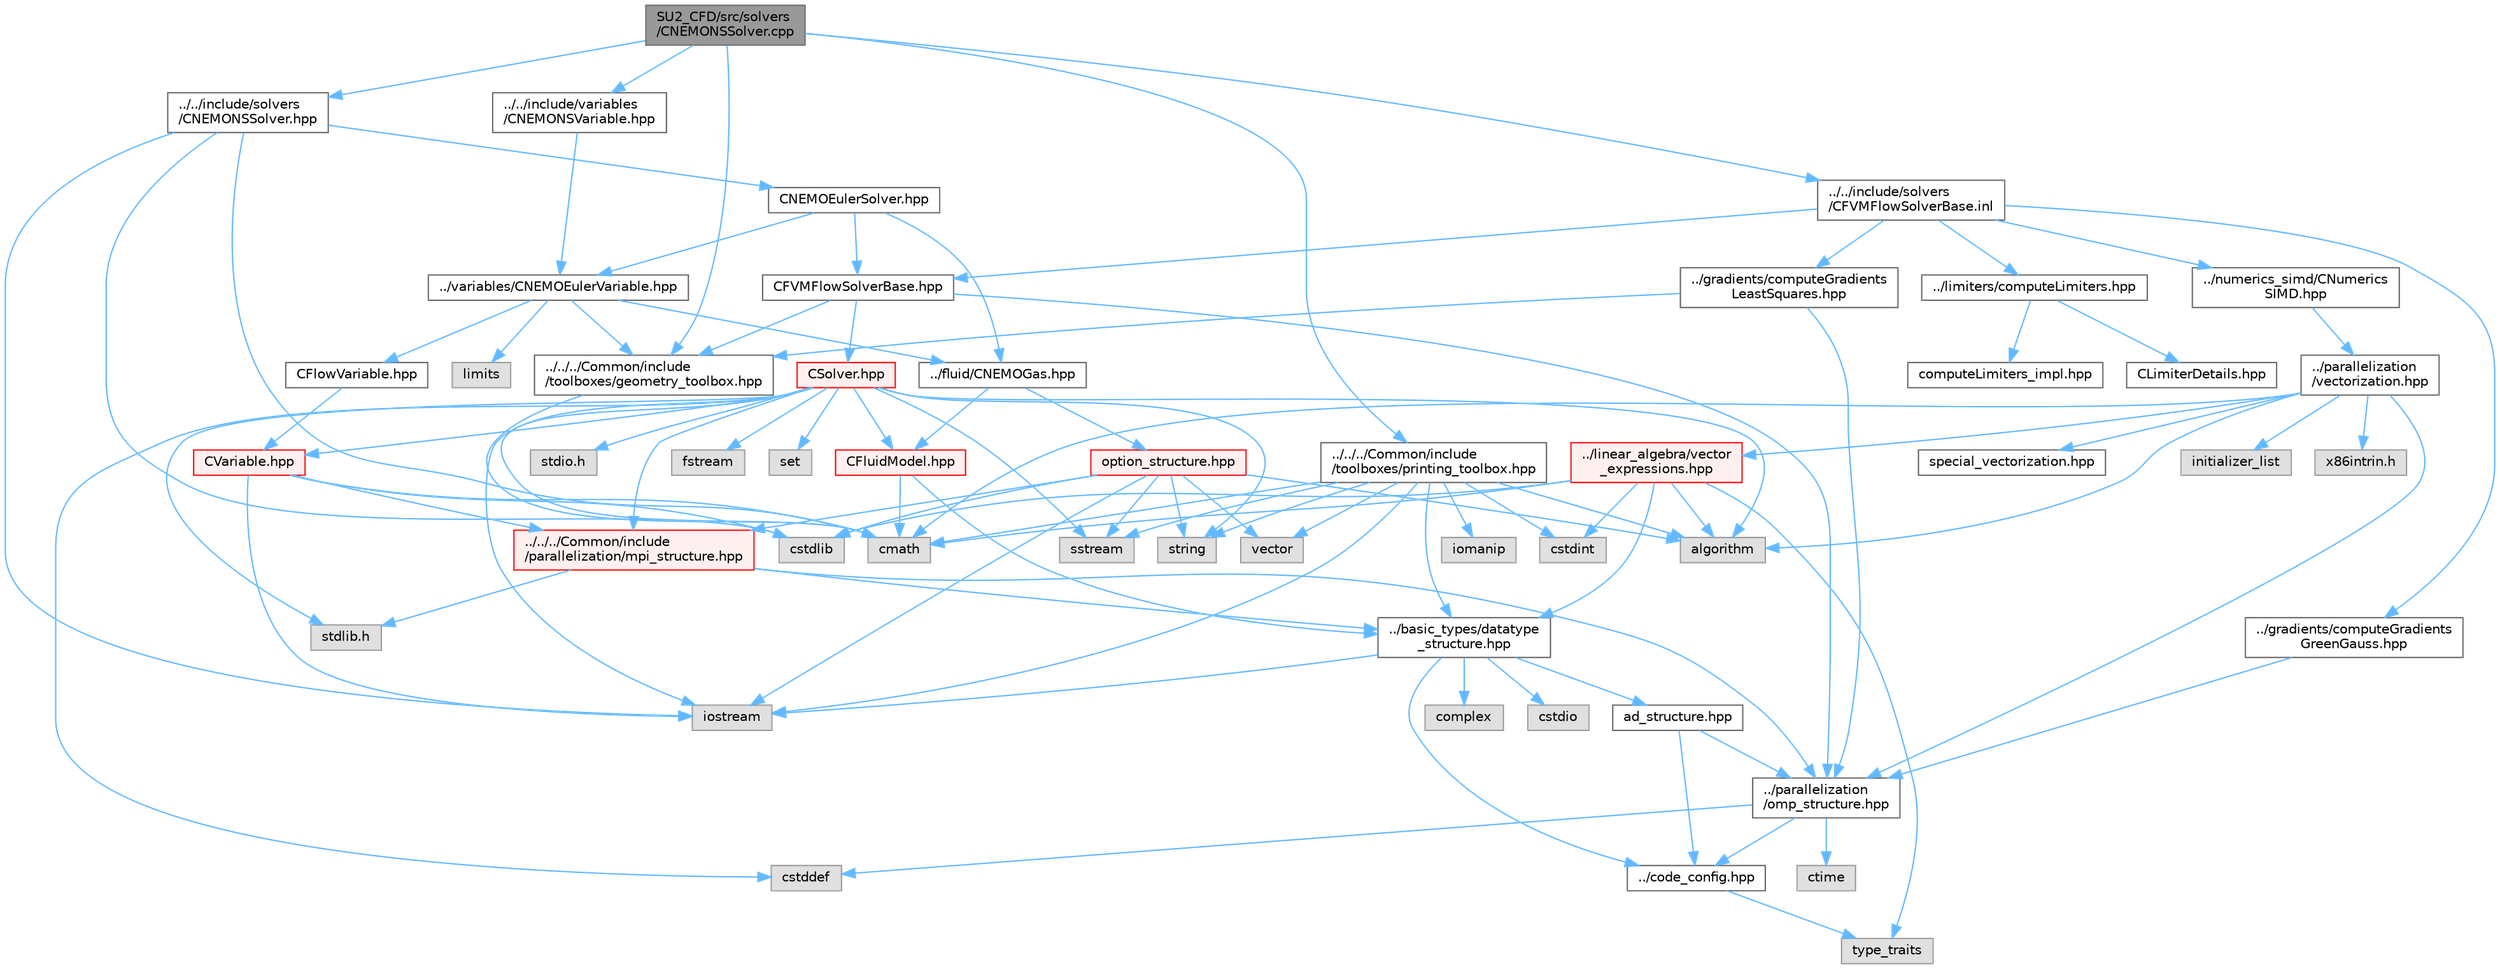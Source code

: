 digraph "SU2_CFD/src/solvers/CNEMONSSolver.cpp"
{
 // LATEX_PDF_SIZE
  bgcolor="transparent";
  edge [fontname=Helvetica,fontsize=10,labelfontname=Helvetica,labelfontsize=10];
  node [fontname=Helvetica,fontsize=10,shape=box,height=0.2,width=0.4];
  Node1 [id="Node000001",label="SU2_CFD/src/solvers\l/CNEMONSSolver.cpp",height=0.2,width=0.4,color="gray40", fillcolor="grey60", style="filled", fontcolor="black",tooltip="Headers of the CNEMONSSolver class."];
  Node1 -> Node2 [id="edge1_Node000001_Node000002",color="steelblue1",style="solid",tooltip=" "];
  Node2 [id="Node000002",label="../../include/solvers\l/CNEMONSSolver.hpp",height=0.2,width=0.4,color="grey40", fillcolor="white", style="filled",URL="$CNEMONSSolver_8hpp.html",tooltip="Headers of the CNEMONSSolver class."];
  Node2 -> Node3 [id="edge2_Node000002_Node000003",color="steelblue1",style="solid",tooltip=" "];
  Node3 [id="Node000003",label="cmath",height=0.2,width=0.4,color="grey60", fillcolor="#E0E0E0", style="filled",tooltip=" "];
  Node2 -> Node4 [id="edge3_Node000002_Node000004",color="steelblue1",style="solid",tooltip=" "];
  Node4 [id="Node000004",label="iostream",height=0.2,width=0.4,color="grey60", fillcolor="#E0E0E0", style="filled",tooltip=" "];
  Node2 -> Node5 [id="edge4_Node000002_Node000005",color="steelblue1",style="solid",tooltip=" "];
  Node5 [id="Node000005",label="cstdlib",height=0.2,width=0.4,color="grey60", fillcolor="#E0E0E0", style="filled",tooltip=" "];
  Node2 -> Node6 [id="edge5_Node000002_Node000006",color="steelblue1",style="solid",tooltip=" "];
  Node6 [id="Node000006",label="CNEMOEulerSolver.hpp",height=0.2,width=0.4,color="grey40", fillcolor="white", style="filled",URL="$CNEMOEulerSolver_8hpp.html",tooltip="Headers of the CNEMOEulerSolver class."];
  Node6 -> Node7 [id="edge6_Node000006_Node000007",color="steelblue1",style="solid",tooltip=" "];
  Node7 [id="Node000007",label="../variables/CNEMOEulerVariable.hpp",height=0.2,width=0.4,color="grey40", fillcolor="white", style="filled",URL="$CNEMOEulerVariable_8hpp.html",tooltip="Class for defining the variables of the compressible NEMO Euler solver."];
  Node7 -> Node8 [id="edge7_Node000007_Node000008",color="steelblue1",style="solid",tooltip=" "];
  Node8 [id="Node000008",label="limits",height=0.2,width=0.4,color="grey60", fillcolor="#E0E0E0", style="filled",tooltip=" "];
  Node7 -> Node9 [id="edge8_Node000007_Node000009",color="steelblue1",style="solid",tooltip=" "];
  Node9 [id="Node000009",label="CFlowVariable.hpp",height=0.2,width=0.4,color="grey40", fillcolor="white", style="filled",URL="$CFlowVariable_8hpp.html",tooltip="Class for defining the common variables of flow solvers."];
  Node9 -> Node10 [id="edge9_Node000009_Node000010",color="steelblue1",style="solid",tooltip=" "];
  Node10 [id="Node000010",label="CVariable.hpp",height=0.2,width=0.4,color="red", fillcolor="#FFF0F0", style="filled",URL="$CVariable_8hpp.html",tooltip="Declaration and inlines of the parent class for defining problem variables, function definitions in f..."];
  Node10 -> Node11 [id="edge10_Node000010_Node000011",color="steelblue1",style="solid",tooltip=" "];
  Node11 [id="Node000011",label="../../../Common/include\l/parallelization/mpi_structure.hpp",height=0.2,width=0.4,color="red", fillcolor="#FFF0F0", style="filled",URL="$mpi__structure_8hpp.html",tooltip="Headers of the mpi interface for generalized datatypes. The subroutines and functions are in the mpi_..."];
  Node11 -> Node12 [id="edge11_Node000011_Node000012",color="steelblue1",style="solid",tooltip=" "];
  Node12 [id="Node000012",label="stdlib.h",height=0.2,width=0.4,color="grey60", fillcolor="#E0E0E0", style="filled",tooltip=" "];
  Node11 -> Node13 [id="edge12_Node000011_Node000013",color="steelblue1",style="solid",tooltip=" "];
  Node13 [id="Node000013",label="../basic_types/datatype\l_structure.hpp",height=0.2,width=0.4,color="grey40", fillcolor="white", style="filled",URL="$datatype__structure_8hpp.html",tooltip="Headers for generalized datatypes, defines an interface for AD types."];
  Node13 -> Node4 [id="edge13_Node000013_Node000004",color="steelblue1",style="solid",tooltip=" "];
  Node13 -> Node14 [id="edge14_Node000013_Node000014",color="steelblue1",style="solid",tooltip=" "];
  Node14 [id="Node000014",label="complex",height=0.2,width=0.4,color="grey60", fillcolor="#E0E0E0", style="filled",tooltip=" "];
  Node13 -> Node15 [id="edge15_Node000013_Node000015",color="steelblue1",style="solid",tooltip=" "];
  Node15 [id="Node000015",label="cstdio",height=0.2,width=0.4,color="grey60", fillcolor="#E0E0E0", style="filled",tooltip=" "];
  Node13 -> Node16 [id="edge16_Node000013_Node000016",color="steelblue1",style="solid",tooltip=" "];
  Node16 [id="Node000016",label="../code_config.hpp",height=0.2,width=0.4,color="grey40", fillcolor="white", style="filled",URL="$code__config_8hpp.html",tooltip="Header file for collecting common macros, definitions and type configurations."];
  Node16 -> Node17 [id="edge17_Node000016_Node000017",color="steelblue1",style="solid",tooltip=" "];
  Node17 [id="Node000017",label="type_traits",height=0.2,width=0.4,color="grey60", fillcolor="#E0E0E0", style="filled",tooltip=" "];
  Node13 -> Node18 [id="edge18_Node000013_Node000018",color="steelblue1",style="solid",tooltip=" "];
  Node18 [id="Node000018",label="ad_structure.hpp",height=0.2,width=0.4,color="grey40", fillcolor="white", style="filled",URL="$ad__structure_8hpp.html",tooltip="Main routines for the algorithmic differentiation (AD) structure."];
  Node18 -> Node16 [id="edge19_Node000018_Node000016",color="steelblue1",style="solid",tooltip=" "];
  Node18 -> Node19 [id="edge20_Node000018_Node000019",color="steelblue1",style="solid",tooltip=" "];
  Node19 [id="Node000019",label="../parallelization\l/omp_structure.hpp",height=0.2,width=0.4,color="grey40", fillcolor="white", style="filled",URL="$omp__structure_8hpp.html",tooltip="OpenMP interface header, provides compatibility functions if the code is built without OpenMP support..."];
  Node19 -> Node20 [id="edge21_Node000019_Node000020",color="steelblue1",style="solid",tooltip=" "];
  Node20 [id="Node000020",label="cstddef",height=0.2,width=0.4,color="grey60", fillcolor="#E0E0E0", style="filled",tooltip=" "];
  Node19 -> Node16 [id="edge22_Node000019_Node000016",color="steelblue1",style="solid",tooltip=" "];
  Node19 -> Node21 [id="edge23_Node000019_Node000021",color="steelblue1",style="solid",tooltip=" "];
  Node21 [id="Node000021",label="ctime",height=0.2,width=0.4,color="grey60", fillcolor="#E0E0E0", style="filled",tooltip=" "];
  Node11 -> Node19 [id="edge24_Node000011_Node000019",color="steelblue1",style="solid",tooltip=" "];
  Node10 -> Node3 [id="edge25_Node000010_Node000003",color="steelblue1",style="solid",tooltip=" "];
  Node10 -> Node4 [id="edge26_Node000010_Node000004",color="steelblue1",style="solid",tooltip=" "];
  Node10 -> Node5 [id="edge27_Node000010_Node000005",color="steelblue1",style="solid",tooltip=" "];
  Node7 -> Node45 [id="edge28_Node000007_Node000045",color="steelblue1",style="solid",tooltip=" "];
  Node45 [id="Node000045",label="../fluid/CNEMOGas.hpp",height=0.2,width=0.4,color="grey40", fillcolor="white", style="filled",URL="$CNEMOGas_8hpp.html",tooltip="Defines the nonequilibrium gas model."];
  Node45 -> Node46 [id="edge29_Node000045_Node000046",color="steelblue1",style="solid",tooltip=" "];
  Node46 [id="Node000046",label="CFluidModel.hpp",height=0.2,width=0.4,color="red", fillcolor="#FFF0F0", style="filled",URL="$CFluidModel_8hpp.html",tooltip="Defines the main fluid model class for thermophysical properties."];
  Node46 -> Node3 [id="edge30_Node000046_Node000003",color="steelblue1",style="solid",tooltip=" "];
  Node46 -> Node13 [id="edge31_Node000046_Node000013",color="steelblue1",style="solid",tooltip=" "];
  Node45 -> Node32 [id="edge32_Node000045_Node000032",color="steelblue1",style="solid",tooltip=" "];
  Node32 [id="Node000032",label="option_structure.hpp",height=0.2,width=0.4,color="red", fillcolor="#FFF0F0", style="filled",URL="$option__structure_8hpp.html",tooltip="Defines classes for referencing options for easy input in CConfig."];
  Node32 -> Node11 [id="edge33_Node000032_Node000011",color="steelblue1",style="solid",tooltip=" "];
  Node32 -> Node4 [id="edge34_Node000032_Node000004",color="steelblue1",style="solid",tooltip=" "];
  Node32 -> Node25 [id="edge35_Node000032_Node000025",color="steelblue1",style="solid",tooltip=" "];
  Node25 [id="Node000025",label="sstream",height=0.2,width=0.4,color="grey60", fillcolor="#E0E0E0", style="filled",tooltip=" "];
  Node32 -> Node26 [id="edge36_Node000032_Node000026",color="steelblue1",style="solid",tooltip=" "];
  Node26 [id="Node000026",label="string",height=0.2,width=0.4,color="grey60", fillcolor="#E0E0E0", style="filled",tooltip=" "];
  Node32 -> Node28 [id="edge37_Node000032_Node000028",color="steelblue1",style="solid",tooltip=" "];
  Node28 [id="Node000028",label="vector",height=0.2,width=0.4,color="grey60", fillcolor="#E0E0E0", style="filled",tooltip=" "];
  Node32 -> Node5 [id="edge38_Node000032_Node000005",color="steelblue1",style="solid",tooltip=" "];
  Node32 -> Node33 [id="edge39_Node000032_Node000033",color="steelblue1",style="solid",tooltip=" "];
  Node33 [id="Node000033",label="algorithm",height=0.2,width=0.4,color="grey60", fillcolor="#E0E0E0", style="filled",tooltip=" "];
  Node7 -> Node51 [id="edge40_Node000007_Node000051",color="steelblue1",style="solid",tooltip=" "];
  Node51 [id="Node000051",label="../../../Common/include\l/toolboxes/geometry_toolbox.hpp",height=0.2,width=0.4,color="grey40", fillcolor="white", style="filled",URL="$geometry__toolbox_8hpp.html",tooltip="Collection of common lightweight geometry-oriented methods."];
  Node51 -> Node3 [id="edge41_Node000051_Node000003",color="steelblue1",style="solid",tooltip=" "];
  Node6 -> Node45 [id="edge42_Node000006_Node000045",color="steelblue1",style="solid",tooltip=" "];
  Node6 -> Node52 [id="edge43_Node000006_Node000052",color="steelblue1",style="solid",tooltip=" "];
  Node52 [id="Node000052",label="CFVMFlowSolverBase.hpp",height=0.2,width=0.4,color="grey40", fillcolor="white", style="filled",URL="$CFVMFlowSolverBase_8hpp.html",tooltip="Base class template for all FVM flow solvers."];
  Node52 -> Node19 [id="edge44_Node000052_Node000019",color="steelblue1",style="solid",tooltip=" "];
  Node52 -> Node51 [id="edge45_Node000052_Node000051",color="steelblue1",style="solid",tooltip=" "];
  Node52 -> Node53 [id="edge46_Node000052_Node000053",color="steelblue1",style="solid",tooltip=" "];
  Node53 [id="Node000053",label="CSolver.hpp",height=0.2,width=0.4,color="red", fillcolor="#FFF0F0", style="filled",URL="$CSolver_8hpp.html",tooltip="Headers of the CSolver class which is inherited by all of the other solvers."];
  Node53 -> Node11 [id="edge47_Node000053_Node000011",color="steelblue1",style="solid",tooltip=" "];
  Node53 -> Node3 [id="edge48_Node000053_Node000003",color="steelblue1",style="solid",tooltip=" "];
  Node53 -> Node20 [id="edge49_Node000053_Node000020",color="steelblue1",style="solid",tooltip=" "];
  Node53 -> Node26 [id="edge50_Node000053_Node000026",color="steelblue1",style="solid",tooltip=" "];
  Node53 -> Node24 [id="edge51_Node000053_Node000024",color="steelblue1",style="solid",tooltip=" "];
  Node24 [id="Node000024",label="fstream",height=0.2,width=0.4,color="grey60", fillcolor="#E0E0E0", style="filled",tooltip=" "];
  Node53 -> Node25 [id="edge52_Node000053_Node000025",color="steelblue1",style="solid",tooltip=" "];
  Node53 -> Node33 [id="edge53_Node000053_Node000033",color="steelblue1",style="solid",tooltip=" "];
  Node53 -> Node4 [id="edge54_Node000053_Node000004",color="steelblue1",style="solid",tooltip=" "];
  Node53 -> Node54 [id="edge55_Node000053_Node000054",color="steelblue1",style="solid",tooltip=" "];
  Node54 [id="Node000054",label="set",height=0.2,width=0.4,color="grey60", fillcolor="#E0E0E0", style="filled",tooltip=" "];
  Node53 -> Node12 [id="edge56_Node000053_Node000012",color="steelblue1",style="solid",tooltip=" "];
  Node53 -> Node55 [id="edge57_Node000053_Node000055",color="steelblue1",style="solid",tooltip=" "];
  Node55 [id="Node000055",label="stdio.h",height=0.2,width=0.4,color="grey60", fillcolor="#E0E0E0", style="filled",tooltip=" "];
  Node53 -> Node46 [id="edge58_Node000053_Node000046",color="steelblue1",style="solid",tooltip=" "];
  Node53 -> Node10 [id="edge59_Node000053_Node000010",color="steelblue1",style="solid",tooltip=" "];
  Node1 -> Node95 [id="edge60_Node000001_Node000095",color="steelblue1",style="solid",tooltip=" "];
  Node95 [id="Node000095",label="../../include/variables\l/CNEMONSVariable.hpp",height=0.2,width=0.4,color="grey40", fillcolor="white", style="filled",URL="$CNEMONSVariable_8hpp.html",tooltip="Class for defining the variables of the compressible NEMO Navier-Stokes solver."];
  Node95 -> Node7 [id="edge61_Node000095_Node000007",color="steelblue1",style="solid",tooltip=" "];
  Node1 -> Node96 [id="edge62_Node000001_Node000096",color="steelblue1",style="solid",tooltip=" "];
  Node96 [id="Node000096",label="../../../Common/include\l/toolboxes/printing_toolbox.hpp",height=0.2,width=0.4,color="grey40", fillcolor="white", style="filled",URL="$printing__toolbox_8hpp.html",tooltip="Header file for the printing toolbox."];
  Node96 -> Node4 [id="edge63_Node000096_Node000004",color="steelblue1",style="solid",tooltip=" "];
  Node96 -> Node87 [id="edge64_Node000096_Node000087",color="steelblue1",style="solid",tooltip=" "];
  Node87 [id="Node000087",label="iomanip",height=0.2,width=0.4,color="grey60", fillcolor="#E0E0E0", style="filled",tooltip=" "];
  Node96 -> Node40 [id="edge65_Node000096_Node000040",color="steelblue1",style="solid",tooltip=" "];
  Node40 [id="Node000040",label="cstdint",height=0.2,width=0.4,color="grey60", fillcolor="#E0E0E0", style="filled",tooltip=" "];
  Node96 -> Node28 [id="edge66_Node000096_Node000028",color="steelblue1",style="solid",tooltip=" "];
  Node96 -> Node26 [id="edge67_Node000096_Node000026",color="steelblue1",style="solid",tooltip=" "];
  Node96 -> Node25 [id="edge68_Node000096_Node000025",color="steelblue1",style="solid",tooltip=" "];
  Node96 -> Node3 [id="edge69_Node000096_Node000003",color="steelblue1",style="solid",tooltip=" "];
  Node96 -> Node33 [id="edge70_Node000096_Node000033",color="steelblue1",style="solid",tooltip=" "];
  Node96 -> Node13 [id="edge71_Node000096_Node000013",color="steelblue1",style="solid",tooltip=" "];
  Node1 -> Node51 [id="edge72_Node000001_Node000051",color="steelblue1",style="solid",tooltip=" "];
  Node1 -> Node97 [id="edge73_Node000001_Node000097",color="steelblue1",style="solid",tooltip=" "];
  Node97 [id="Node000097",label="../../include/solvers\l/CFVMFlowSolverBase.inl",height=0.2,width=0.4,color="grey40", fillcolor="white", style="filled",URL="$CFVMFlowSolverBase_8inl.html",tooltip="Base class template for all FVM flow solvers."];
  Node97 -> Node98 [id="edge74_Node000097_Node000098",color="steelblue1",style="solid",tooltip=" "];
  Node98 [id="Node000098",label="../gradients/computeGradients\lGreenGauss.hpp",height=0.2,width=0.4,color="grey40", fillcolor="white", style="filled",URL="$computeGradientsGreenGauss_8hpp.html",tooltip="Generic implementation of Green-Gauss gradient computation."];
  Node98 -> Node19 [id="edge75_Node000098_Node000019",color="steelblue1",style="solid",tooltip=" "];
  Node97 -> Node99 [id="edge76_Node000097_Node000099",color="steelblue1",style="solid",tooltip=" "];
  Node99 [id="Node000099",label="../gradients/computeGradients\lLeastSquares.hpp",height=0.2,width=0.4,color="grey40", fillcolor="white", style="filled",URL="$computeGradientsLeastSquares_8hpp.html",tooltip="Generic implementation of Least-Squares gradient computation."];
  Node99 -> Node19 [id="edge77_Node000099_Node000019",color="steelblue1",style="solid",tooltip=" "];
  Node99 -> Node51 [id="edge78_Node000099_Node000051",color="steelblue1",style="solid",tooltip=" "];
  Node97 -> Node100 [id="edge79_Node000097_Node000100",color="steelblue1",style="solid",tooltip=" "];
  Node100 [id="Node000100",label="../limiters/computeLimiters.hpp",height=0.2,width=0.4,color="grey40", fillcolor="white", style="filled",URL="$computeLimiters_8hpp.html",tooltip="Compute limiters wrapper function."];
  Node100 -> Node101 [id="edge80_Node000100_Node000101",color="steelblue1",style="solid",tooltip=" "];
  Node101 [id="Node000101",label="CLimiterDetails.hpp",height=0.2,width=0.4,color="grey40", fillcolor="white", style="filled",URL="$CLimiterDetails_8hpp.html",tooltip="A class template that allows defining limiters via specialization of particular details."];
  Node100 -> Node102 [id="edge81_Node000100_Node000102",color="steelblue1",style="solid",tooltip=" "];
  Node102 [id="Node000102",label="computeLimiters_impl.hpp",height=0.2,width=0.4,color="grey40", fillcolor="white", style="filled",URL="$computeLimiters__impl_8hpp.html",tooltip="Generic computation of limiters."];
  Node97 -> Node103 [id="edge82_Node000097_Node000103",color="steelblue1",style="solid",tooltip=" "];
  Node103 [id="Node000103",label="../numerics_simd/CNumerics\lSIMD.hpp",height=0.2,width=0.4,color="grey40", fillcolor="white", style="filled",URL="$CNumericsSIMD_8hpp.html",tooltip="Vectorized (SIMD) numerics classes."];
  Node103 -> Node38 [id="edge83_Node000103_Node000038",color="steelblue1",style="solid",tooltip=" "];
  Node38 [id="Node000038",label="../parallelization\l/vectorization.hpp",height=0.2,width=0.4,color="grey40", fillcolor="white", style="filled",URL="$vectorization_8hpp.html",tooltip="Implementation of a portable SIMD type."];
  Node38 -> Node39 [id="edge84_Node000038_Node000039",color="steelblue1",style="solid",tooltip=" "];
  Node39 [id="Node000039",label="../linear_algebra/vector\l_expressions.hpp",height=0.2,width=0.4,color="red", fillcolor="#FFF0F0", style="filled",URL="$vector__expressions_8hpp.html",tooltip="Expression templates for vector types with coefficient-wise operations."];
  Node39 -> Node13 [id="edge85_Node000039_Node000013",color="steelblue1",style="solid",tooltip=" "];
  Node39 -> Node17 [id="edge86_Node000039_Node000017",color="steelblue1",style="solid",tooltip=" "];
  Node39 -> Node33 [id="edge87_Node000039_Node000033",color="steelblue1",style="solid",tooltip=" "];
  Node39 -> Node5 [id="edge88_Node000039_Node000005",color="steelblue1",style="solid",tooltip=" "];
  Node39 -> Node3 [id="edge89_Node000039_Node000003",color="steelblue1",style="solid",tooltip=" "];
  Node39 -> Node40 [id="edge90_Node000039_Node000040",color="steelblue1",style="solid",tooltip=" "];
  Node38 -> Node19 [id="edge91_Node000038_Node000019",color="steelblue1",style="solid",tooltip=" "];
  Node38 -> Node41 [id="edge92_Node000038_Node000041",color="steelblue1",style="solid",tooltip=" "];
  Node41 [id="Node000041",label="initializer_list",height=0.2,width=0.4,color="grey60", fillcolor="#E0E0E0", style="filled",tooltip=" "];
  Node38 -> Node33 [id="edge93_Node000038_Node000033",color="steelblue1",style="solid",tooltip=" "];
  Node38 -> Node3 [id="edge94_Node000038_Node000003",color="steelblue1",style="solid",tooltip=" "];
  Node38 -> Node42 [id="edge95_Node000038_Node000042",color="steelblue1",style="solid",tooltip=" "];
  Node42 [id="Node000042",label="x86intrin.h",height=0.2,width=0.4,color="grey60", fillcolor="#E0E0E0", style="filled",tooltip=" "];
  Node38 -> Node43 [id="edge96_Node000038_Node000043",color="steelblue1",style="solid",tooltip=" "];
  Node43 [id="Node000043",label="special_vectorization.hpp",height=0.2,width=0.4,color="grey40", fillcolor="white", style="filled",URL="$special__vectorization_8hpp.html",tooltip="Code generator header to create specializations of simd::Array."];
  Node97 -> Node52 [id="edge97_Node000097_Node000052",color="steelblue1",style="solid",tooltip=" "];
}
